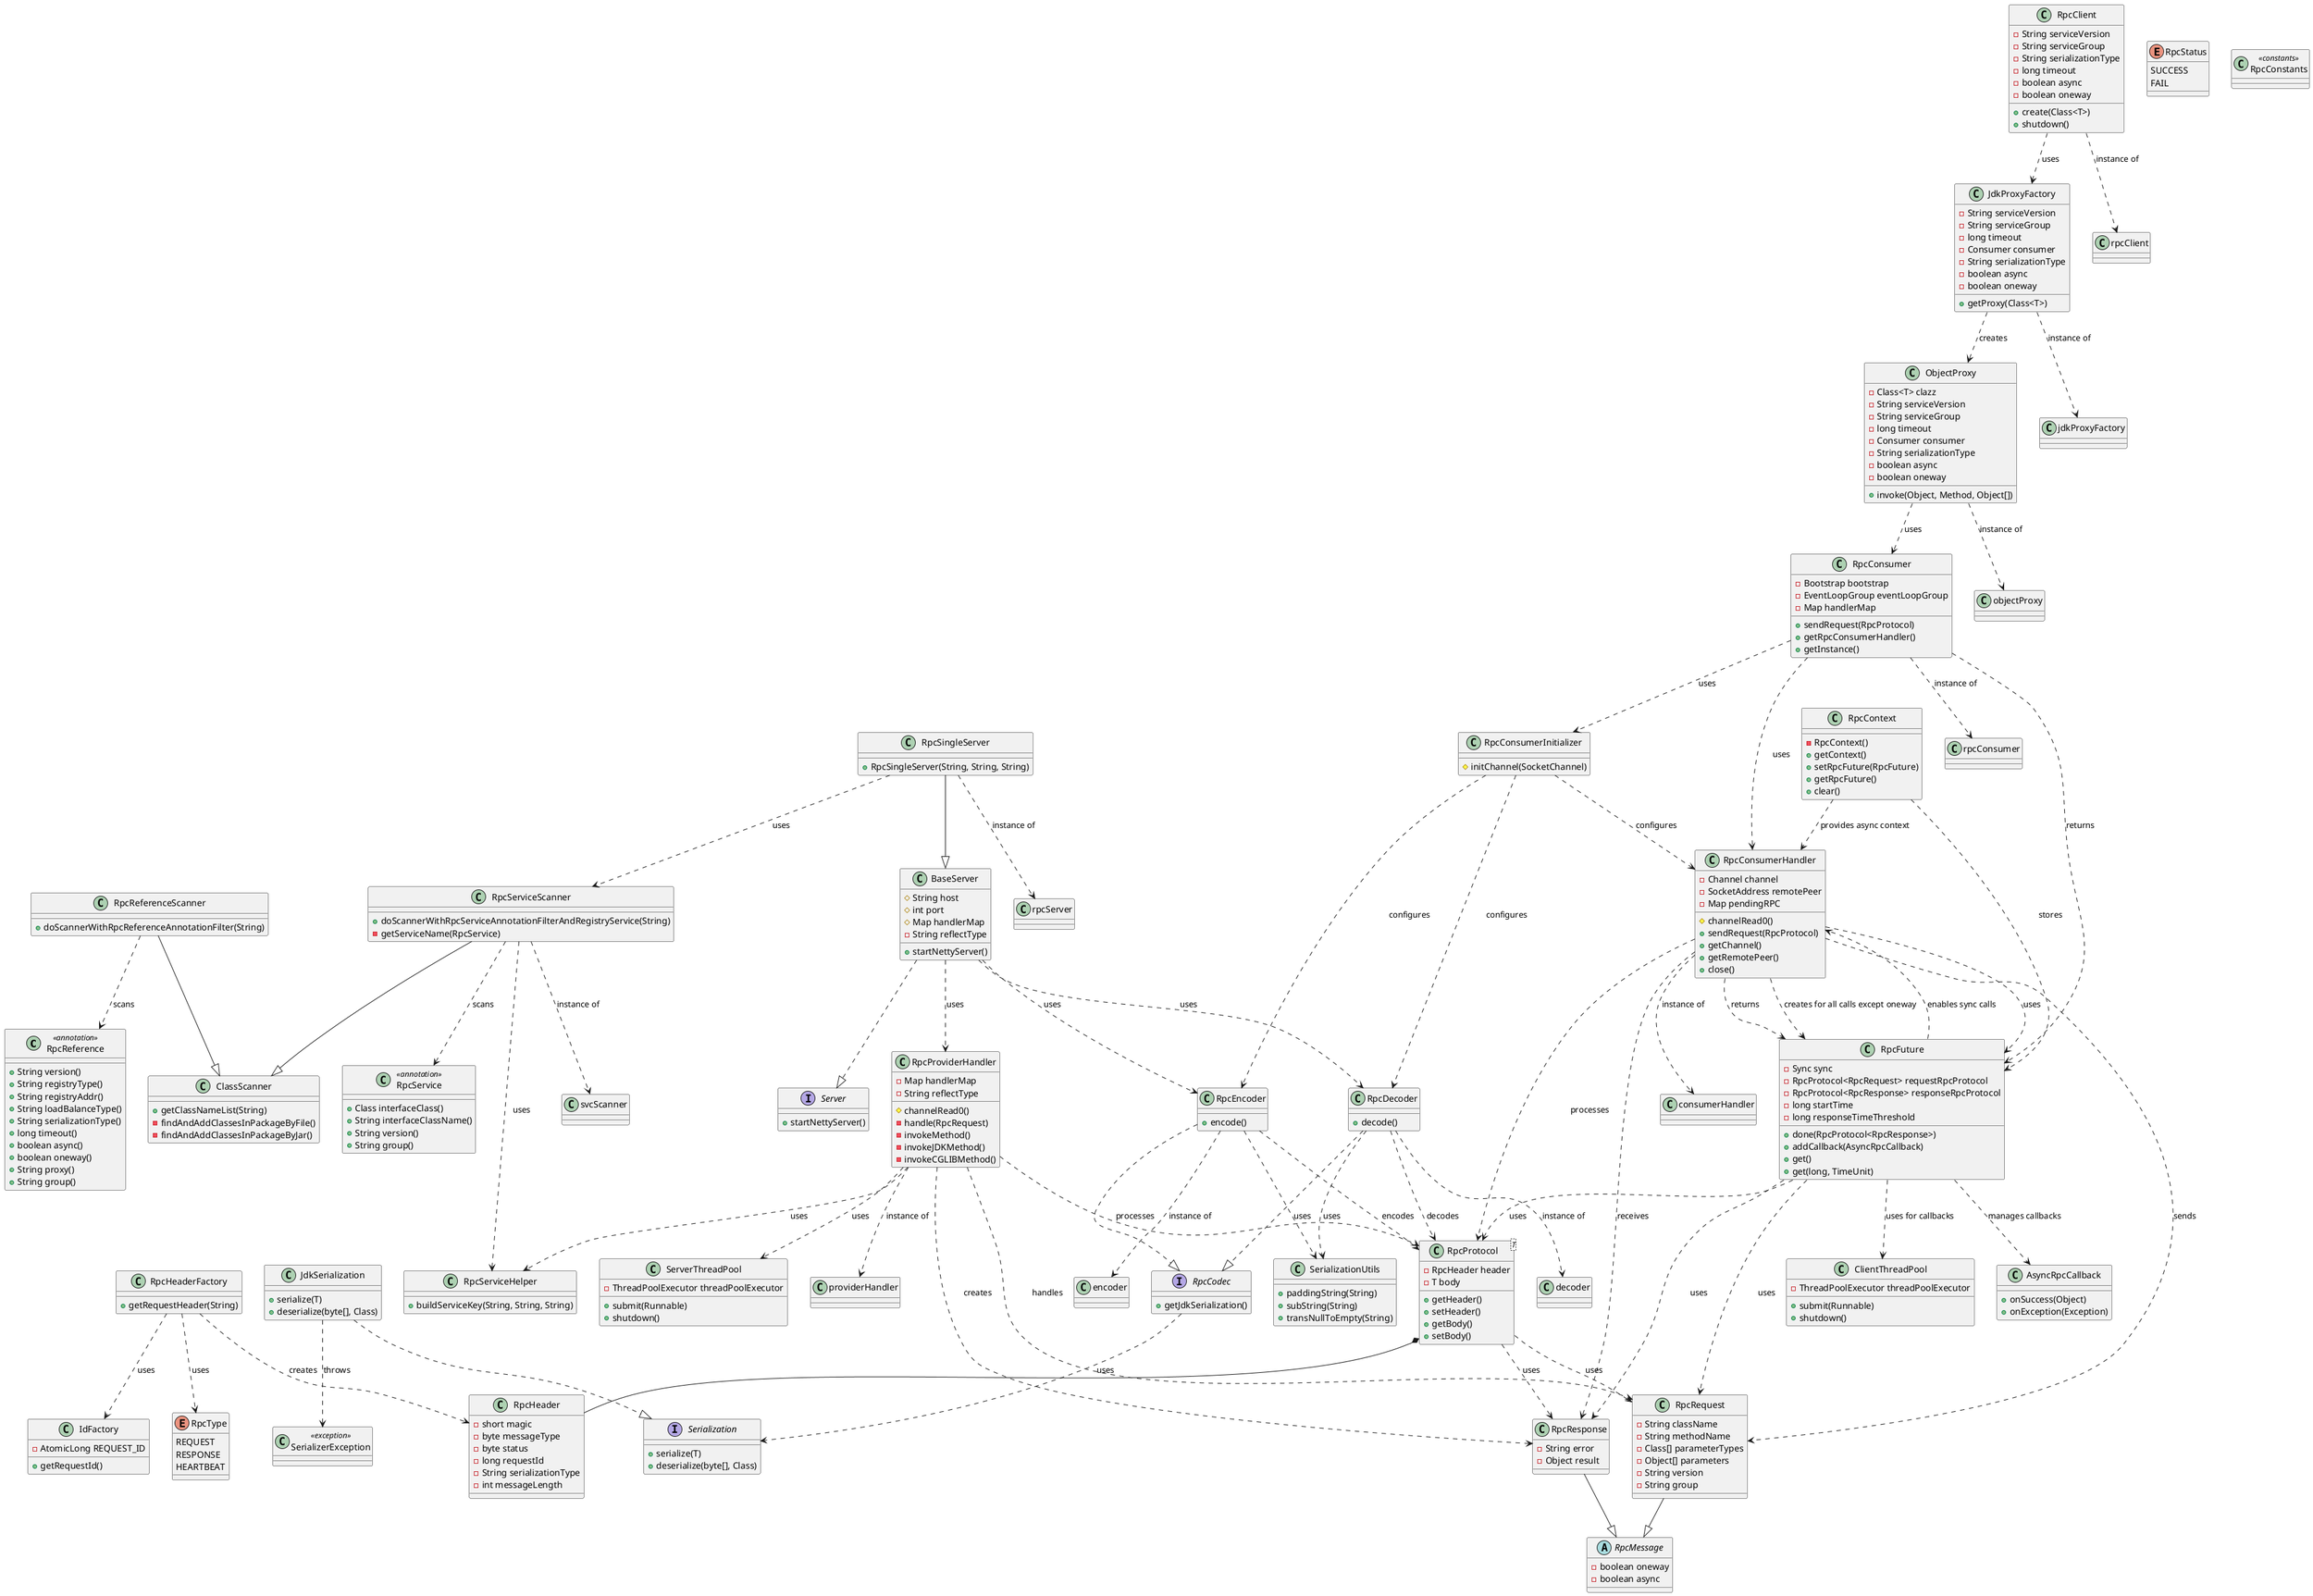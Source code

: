 @startuml
' 注解模块
class RpcReference <<annotation>> {
  +String version()
  +String registryType()
  +String registryAddr()
  +String loadBalanceType()
  +String serializationType()
  +long timeout()
  +boolean async()
  +boolean oneway()
  +String proxy()
  +String group()
}

class RpcService <<annotation>> {
  +Class interfaceClass()
  +String interfaceClassName()
  +String version()
  +String group()
}

' 协议模块
class "RpcProtocol<T>" as RpcProtocol {
  -RpcHeader header
  -T body
  +getHeader()
  +setHeader()
  +getBody()
  +setBody()
}

class RpcHeader {
  -short magic
  -byte messageType
  -byte status
  -long requestId
  -String serializationType
  -int messageLength
}

abstract class RpcMessage {
  -boolean oneway
  -boolean async
}

class RpcRequest {
  -String className
  -String methodName
  -Class[] parameterTypes
  -Object[] parameters
  -String version
  -String group
}

class RpcResponse {
  -String error
  -Object result
}

class RpcHeaderFactory {
  +getRequestHeader(String)
}

' 枚举
enum RpcType {
  REQUEST
  RESPONSE
  HEARTBEAT
}

enum RpcStatus {
  SUCCESS
  FAIL
}

' 编解码模块
interface RpcCodec {
  +getJdkSerialization()
}

class RpcEncoder {
  +encode()
}

class RpcDecoder {
  +decode()
}

' 序列化模块
interface Serialization {
  +serialize(T)
  +deserialize(byte[], Class)
}

class JdkSerialization {
  +serialize(T)
  +deserialize(byte[], Class)
}

' 扫描器模块
class ClassScanner {
  +getClassNameList(String)
  -findAndAddClassesInPackageByFile()
  -findAndAddClassesInPackageByJar()
}

class RpcServiceScanner {
  +doScannerWithRpcServiceAnnotationFilterAndRegistryService(String)
  -getServiceName(RpcService)
}

class RpcReferenceScanner {
  +doScannerWithRpcReferenceAnnotationFilter(String)
}

' Provider模块
interface Server {
  +startNettyServer()
}

class BaseServer {
  #String host
  #int port
  #Map handlerMap
  -String reflectType
  +startNettyServer()
}

class RpcSingleServer {
  +RpcSingleServer(String, String, String)
}

class RpcProviderHandler {
  -Map handlerMap
  -String reflectType
  #channelRead0()
  -handle(RpcRequest)
  -invokeMethod()
  -invokeJDKMethod()
  -invokeCGLIBMethod()
}

' Consumer模块
class RpcClient {
  -String serviceVersion
  -String serviceGroup
  -String serializationType
  -long timeout
  -boolean async
  -boolean oneway
  +create(Class<T>)
  +shutdown()
}

class JdkProxyFactory {
  -String serviceVersion
  -String serviceGroup
  -long timeout
  -Consumer consumer
  -String serializationType
  -boolean async
  -boolean oneway
  +getProxy(Class<T>)
}

class ObjectProxy {
  -Class<T> clazz
  -String serviceVersion
  -String serviceGroup
  -long timeout
  -Consumer consumer
  -String serializationType
  -boolean async
  -boolean oneway
  +invoke(Object, Method, Object[])
}

class RpcConsumer {
  -Bootstrap bootstrap
  -EventLoopGroup eventLoopGroup
  -Map handlerMap
  +sendRequest(RpcProtocol)
  +getRpcConsumerHandler()
  +getInstance()
}

class RpcConsumerHandler {
  -Channel channel
  -SocketAddress remotePeer
  -Map pendingRPC
  #channelRead0()
  +sendRequest(RpcProtocol)
  +getChannel()
  +getRemotePeer()
  +close()
}

class RpcConsumerInitializer {
  #initChannel(SocketChannel)
}

class RpcFuture {
  -Sync sync
  -RpcProtocol<RpcRequest> requestRpcProtocol
  -RpcProtocol<RpcResponse> responseRpcProtocol
  -long startTime
  -long responseTimeThreshold
  +done(RpcProtocol<RpcResponse>)
  +addCallback(AsyncRpcCallback)
  +get()
  +get(long, TimeUnit)
}

class AsyncRpcCallback {
  +onSuccess(Object)
  +onException(Exception)
}

class RpcContext {
  -RpcContext()
  +getContext()
  +setRpcFuture(RpcFuture)
  +getRpcFuture()
  +clear()
}

' 工具类
class RpcServiceHelper {
  +buildServiceKey(String, String, String)
}

class IdFactory {
  -AtomicLong REQUEST_ID
  +getRequestId()
}

class ServerThreadPool {
  -ThreadPoolExecutor threadPoolExecutor
  +submit(Runnable)
  +shutdown()
}

class ClientThreadPool {
  -ThreadPoolExecutor threadPoolExecutor
  +submit(Runnable)
  +shutdown()
}

class SerializationUtils {
  +paddingString(String)
  +subString(String)
  +transNullToEmpty(String)
}

class RpcConstants <<constants>> {
}

class SerializerException <<exception>> {
}

' 关系定义
RpcProtocol *-- RpcHeader
RpcRequest --|> RpcMessage
RpcResponse --|> RpcMessage
RpcProtocol ..> RpcRequest : uses
RpcProtocol ..> RpcResponse : uses

RpcEncoder ..|> RpcCodec
RpcDecoder ..|> RpcCodec
RpcCodec ..> Serialization : uses
JdkSerialization ..|> Serialization

RpcEncoder ..> RpcProtocol : encodes
RpcDecoder ..> RpcProtocol : decodes
RpcEncoder ..> SerializationUtils : uses
RpcDecoder ..> SerializationUtils : uses

RpcServiceScanner --|> ClassScanner
RpcReferenceScanner --|> ClassScanner
RpcServiceScanner ..> RpcService : scans
RpcReferenceScanner ..> RpcReference : scans
RpcServiceScanner ..> RpcServiceHelper : uses

BaseServer ..|> Server
RpcSingleServer --|> BaseServer
RpcSingleServer ..> RpcServiceScanner : uses
BaseServer ..> RpcProviderHandler : uses
BaseServer ..> RpcEncoder : uses
BaseServer ..> RpcDecoder : uses

RpcProviderHandler ..> RpcProtocol : processes
RpcProviderHandler ..> RpcRequest : handles
RpcProviderHandler ..> RpcResponse : creates
RpcProviderHandler ..> RpcServiceHelper : uses
RpcProviderHandler ..> ServerThreadPool : uses

RpcClient ..> JdkProxyFactory : uses
JdkProxyFactory ..> ObjectProxy : creates
ObjectProxy ..> RpcConsumer : uses
RpcConsumer ..> RpcConsumerHandler : uses
RpcConsumer ..> RpcConsumerInitializer : uses
RpcConsumerInitializer ..> RpcEncoder : configures
RpcConsumerInitializer ..> RpcDecoder : configures
RpcConsumerInitializer ..> RpcConsumerHandler : configures

RpcConsumerHandler ..> RpcProtocol : processes
RpcConsumerHandler ..> RpcRequest : sends
RpcConsumerHandler ..> RpcResponse : receives
RpcConsumerHandler ..> RpcFuture : uses

RpcConsumer ..> RpcFuture : returns
RpcConsumerHandler ..> RpcFuture : returns

RpcHeaderFactory ..> RpcHeader : creates
RpcHeaderFactory ..> IdFactory : uses
RpcHeaderFactory ..> RpcType : uses

JdkSerialization ..> SerializerException : throws

RpcFuture ..> RpcProtocol : uses
RpcFuture ..> RpcRequest : uses
RpcFuture ..> RpcResponse : uses
RpcFuture ..> AsyncRpcCallback : manages callbacks
RpcFuture ..> ClientThreadPool : uses for callbacks

RpcContext ..> RpcFuture : stores

' Workflow relationship
RpcClient ..> rpcClient : instance of
JdkProxyFactory ..> jdkProxyFactory : instance of
ObjectProxy ..> objectProxy : instance of
RpcConsumer ..> rpcConsumer : instance of
RpcConsumerHandler ..> consumerHandler : instance of
RpcEncoder ..> encoder : instance of
RpcDecoder ..> decoder : instance of
RpcProviderHandler ..> providerHandler : instance of
RpcServiceScanner ..> svcScanner : instance of
RpcSingleServer ..> rpcServer : instance of

' New features for async and oneway calls
RpcContext ..> RpcConsumerHandler : provides async context
RpcFuture ..> RpcConsumerHandler : enables sync calls
RpcConsumerHandler ..> RpcFuture : creates for all calls except oneway

@enduml
